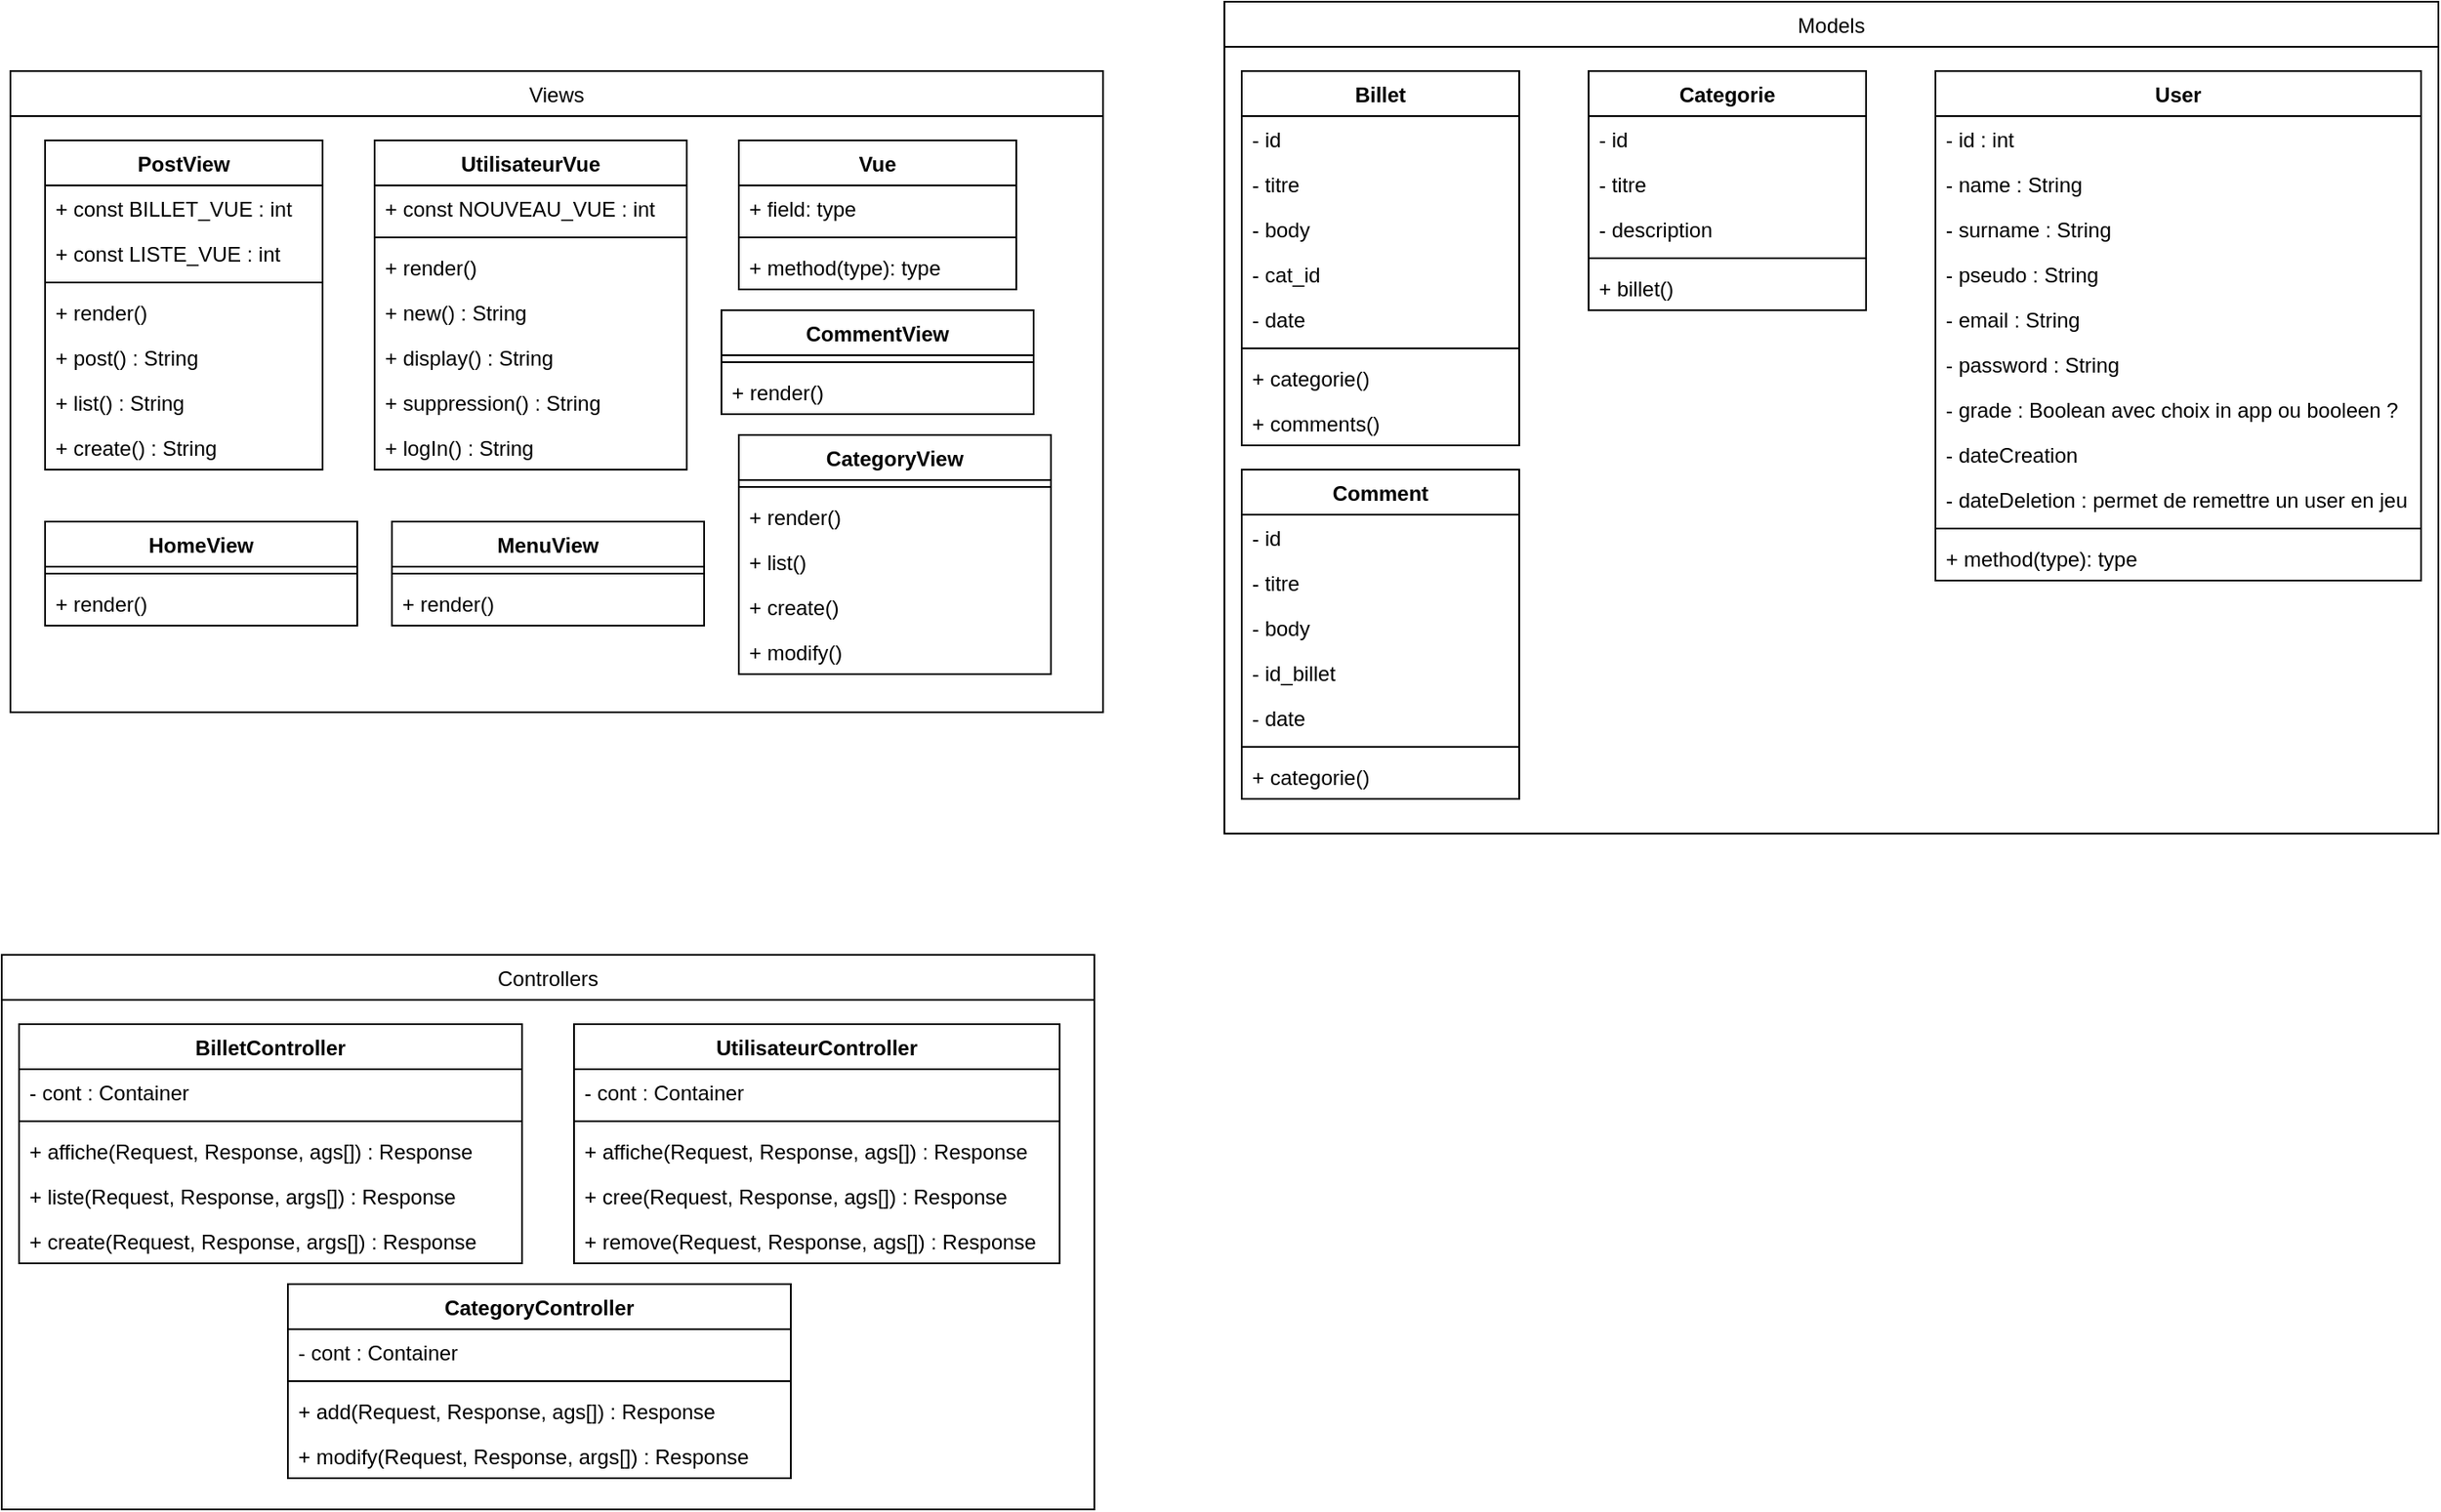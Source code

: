 <mxfile version="14.6.13" type="github">
  <diagram id="C5RBs43oDa-KdzZeNtuy" name="Page-1">
    <mxGraphModel dx="2249" dy="1942" grid="1" gridSize="10" guides="1" tooltips="1" connect="1" arrows="1" fold="1" page="1" pageScale="1" pageWidth="827" pageHeight="1169" math="0" shadow="0">
      <root>
        <mxCell id="WIyWlLk6GJQsqaUBKTNV-0" />
        <mxCell id="WIyWlLk6GJQsqaUBKTNV-1" parent="WIyWlLk6GJQsqaUBKTNV-0" />
        <mxCell id="bHqAFAumtbloEq_wuTNR-73" value="Views" style="swimlane;fontStyle=0;childLayout=stackLayout;horizontal=1;startSize=26;horizontalStack=0;resizeParent=1;resizeParentMax=0;resizeLast=0;collapsible=1;marginBottom=0;rounded=0;" vertex="1" parent="WIyWlLk6GJQsqaUBKTNV-1">
          <mxGeometry x="-320" y="30" width="630" height="370" as="geometry" />
        </mxCell>
        <mxCell id="bHqAFAumtbloEq_wuTNR-0" value="Billet" style="swimlane;fontStyle=1;align=center;verticalAlign=top;childLayout=stackLayout;horizontal=1;startSize=26;horizontalStack=0;resizeParent=1;resizeParentMax=0;resizeLast=0;collapsible=1;marginBottom=0;" vertex="1" parent="WIyWlLk6GJQsqaUBKTNV-1">
          <mxGeometry x="390" y="30" width="160" height="216" as="geometry" />
        </mxCell>
        <mxCell id="bHqAFAumtbloEq_wuTNR-1" value="- id" style="text;strokeColor=none;fillColor=none;align=left;verticalAlign=top;spacingLeft=4;spacingRight=4;overflow=hidden;rotatable=0;points=[[0,0.5],[1,0.5]];portConstraint=eastwest;" vertex="1" parent="bHqAFAumtbloEq_wuTNR-0">
          <mxGeometry y="26" width="160" height="26" as="geometry" />
        </mxCell>
        <mxCell id="bHqAFAumtbloEq_wuTNR-9" value="- titre" style="text;strokeColor=none;fillColor=none;align=left;verticalAlign=top;spacingLeft=4;spacingRight=4;overflow=hidden;rotatable=0;points=[[0,0.5],[1,0.5]];portConstraint=eastwest;" vertex="1" parent="bHqAFAumtbloEq_wuTNR-0">
          <mxGeometry y="52" width="160" height="26" as="geometry" />
        </mxCell>
        <mxCell id="bHqAFAumtbloEq_wuTNR-10" value="- body" style="text;strokeColor=none;fillColor=none;align=left;verticalAlign=top;spacingLeft=4;spacingRight=4;overflow=hidden;rotatable=0;points=[[0,0.5],[1,0.5]];portConstraint=eastwest;" vertex="1" parent="bHqAFAumtbloEq_wuTNR-0">
          <mxGeometry y="78" width="160" height="26" as="geometry" />
        </mxCell>
        <mxCell id="bHqAFAumtbloEq_wuTNR-12" value="- cat_id" style="text;strokeColor=none;fillColor=none;align=left;verticalAlign=top;spacingLeft=4;spacingRight=4;overflow=hidden;rotatable=0;points=[[0,0.5],[1,0.5]];portConstraint=eastwest;" vertex="1" parent="bHqAFAumtbloEq_wuTNR-0">
          <mxGeometry y="104" width="160" height="26" as="geometry" />
        </mxCell>
        <mxCell id="bHqAFAumtbloEq_wuTNR-11" value="- date" style="text;strokeColor=none;fillColor=none;align=left;verticalAlign=top;spacingLeft=4;spacingRight=4;overflow=hidden;rotatable=0;points=[[0,0.5],[1,0.5]];portConstraint=eastwest;" vertex="1" parent="bHqAFAumtbloEq_wuTNR-0">
          <mxGeometry y="130" width="160" height="26" as="geometry" />
        </mxCell>
        <mxCell id="bHqAFAumtbloEq_wuTNR-2" value="" style="line;strokeWidth=1;fillColor=none;align=left;verticalAlign=middle;spacingTop=-1;spacingLeft=3;spacingRight=3;rotatable=0;labelPosition=right;points=[];portConstraint=eastwest;" vertex="1" parent="bHqAFAumtbloEq_wuTNR-0">
          <mxGeometry y="156" width="160" height="8" as="geometry" />
        </mxCell>
        <mxCell id="bHqAFAumtbloEq_wuTNR-3" value="+ categorie()" style="text;strokeColor=none;fillColor=none;align=left;verticalAlign=top;spacingLeft=4;spacingRight=4;overflow=hidden;rotatable=0;points=[[0,0.5],[1,0.5]];portConstraint=eastwest;" vertex="1" parent="bHqAFAumtbloEq_wuTNR-0">
          <mxGeometry y="164" width="160" height="26" as="geometry" />
        </mxCell>
        <mxCell id="bHqAFAumtbloEq_wuTNR-94" value="+ comments()" style="text;strokeColor=none;fillColor=none;align=left;verticalAlign=top;spacingLeft=4;spacingRight=4;overflow=hidden;rotatable=0;points=[[0,0.5],[1,0.5]];portConstraint=eastwest;" vertex="1" parent="bHqAFAumtbloEq_wuTNR-0">
          <mxGeometry y="190" width="160" height="26" as="geometry" />
        </mxCell>
        <mxCell id="bHqAFAumtbloEq_wuTNR-4" value="Categorie" style="swimlane;fontStyle=1;align=center;verticalAlign=top;childLayout=stackLayout;horizontal=1;startSize=26;horizontalStack=0;resizeParent=1;resizeParentMax=0;resizeLast=0;collapsible=1;marginBottom=0;" vertex="1" parent="WIyWlLk6GJQsqaUBKTNV-1">
          <mxGeometry x="590" y="30" width="160" height="138" as="geometry" />
        </mxCell>
        <mxCell id="bHqAFAumtbloEq_wuTNR-5" value="- id" style="text;strokeColor=none;fillColor=none;align=left;verticalAlign=top;spacingLeft=4;spacingRight=4;overflow=hidden;rotatable=0;points=[[0,0.5],[1,0.5]];portConstraint=eastwest;" vertex="1" parent="bHqAFAumtbloEq_wuTNR-4">
          <mxGeometry y="26" width="160" height="26" as="geometry" />
        </mxCell>
        <mxCell id="bHqAFAumtbloEq_wuTNR-13" value="- titre" style="text;strokeColor=none;fillColor=none;align=left;verticalAlign=top;spacingLeft=4;spacingRight=4;overflow=hidden;rotatable=0;points=[[0,0.5],[1,0.5]];portConstraint=eastwest;" vertex="1" parent="bHqAFAumtbloEq_wuTNR-4">
          <mxGeometry y="52" width="160" height="26" as="geometry" />
        </mxCell>
        <mxCell id="bHqAFAumtbloEq_wuTNR-14" value="- description" style="text;strokeColor=none;fillColor=none;align=left;verticalAlign=top;spacingLeft=4;spacingRight=4;overflow=hidden;rotatable=0;points=[[0,0.5],[1,0.5]];portConstraint=eastwest;" vertex="1" parent="bHqAFAumtbloEq_wuTNR-4">
          <mxGeometry y="78" width="160" height="26" as="geometry" />
        </mxCell>
        <mxCell id="bHqAFAumtbloEq_wuTNR-6" value="" style="line;strokeWidth=1;fillColor=none;align=left;verticalAlign=middle;spacingTop=-1;spacingLeft=3;spacingRight=3;rotatable=0;labelPosition=right;points=[];portConstraint=eastwest;" vertex="1" parent="bHqAFAumtbloEq_wuTNR-4">
          <mxGeometry y="104" width="160" height="8" as="geometry" />
        </mxCell>
        <mxCell id="bHqAFAumtbloEq_wuTNR-7" value="+ billet()" style="text;strokeColor=none;fillColor=none;align=left;verticalAlign=top;spacingLeft=4;spacingRight=4;overflow=hidden;rotatable=0;points=[[0,0.5],[1,0.5]];portConstraint=eastwest;" vertex="1" parent="bHqAFAumtbloEq_wuTNR-4">
          <mxGeometry y="112" width="160" height="26" as="geometry" />
        </mxCell>
        <mxCell id="bHqAFAumtbloEq_wuTNR-15" value="BilletController" style="swimlane;fontStyle=1;align=center;verticalAlign=top;childLayout=stackLayout;horizontal=1;startSize=26;horizontalStack=0;resizeParent=1;resizeParentMax=0;resizeLast=0;collapsible=1;marginBottom=0;" vertex="1" parent="WIyWlLk6GJQsqaUBKTNV-1">
          <mxGeometry x="-315" y="580" width="290" height="138" as="geometry" />
        </mxCell>
        <mxCell id="bHqAFAumtbloEq_wuTNR-16" value="- cont : Container" style="text;strokeColor=none;fillColor=none;align=left;verticalAlign=top;spacingLeft=4;spacingRight=4;overflow=hidden;rotatable=0;points=[[0,0.5],[1,0.5]];portConstraint=eastwest;" vertex="1" parent="bHqAFAumtbloEq_wuTNR-15">
          <mxGeometry y="26" width="290" height="26" as="geometry" />
        </mxCell>
        <mxCell id="bHqAFAumtbloEq_wuTNR-17" value="" style="line;strokeWidth=1;fillColor=none;align=left;verticalAlign=middle;spacingTop=-1;spacingLeft=3;spacingRight=3;rotatable=0;labelPosition=right;points=[];portConstraint=eastwest;" vertex="1" parent="bHqAFAumtbloEq_wuTNR-15">
          <mxGeometry y="52" width="290" height="8" as="geometry" />
        </mxCell>
        <mxCell id="bHqAFAumtbloEq_wuTNR-18" value="+ affiche(Request, Response, ags[]) : Response&#xa;" style="text;strokeColor=none;fillColor=none;align=left;verticalAlign=top;spacingLeft=4;spacingRight=4;overflow=hidden;rotatable=0;points=[[0,0.5],[1,0.5]];portConstraint=eastwest;" vertex="1" parent="bHqAFAumtbloEq_wuTNR-15">
          <mxGeometry y="60" width="290" height="26" as="geometry" />
        </mxCell>
        <mxCell id="bHqAFAumtbloEq_wuTNR-23" value="+ liste(Request, Response, args[]) : Response" style="text;strokeColor=none;fillColor=none;align=left;verticalAlign=top;spacingLeft=4;spacingRight=4;overflow=hidden;rotatable=0;points=[[0,0.5],[1,0.5]];portConstraint=eastwest;" vertex="1" parent="bHqAFAumtbloEq_wuTNR-15">
          <mxGeometry y="86" width="290" height="26" as="geometry" />
        </mxCell>
        <mxCell id="bHqAFAumtbloEq_wuTNR-81" value="+ create(Request, Response, args[]) : Response" style="text;strokeColor=none;fillColor=none;align=left;verticalAlign=top;spacingLeft=4;spacingRight=4;overflow=hidden;rotatable=0;points=[[0,0.5],[1,0.5]];portConstraint=eastwest;" vertex="1" parent="bHqAFAumtbloEq_wuTNR-15">
          <mxGeometry y="112" width="290" height="26" as="geometry" />
        </mxCell>
        <mxCell id="bHqAFAumtbloEq_wuTNR-19" value="UtilisateurController" style="swimlane;fontStyle=1;align=center;verticalAlign=top;childLayout=stackLayout;horizontal=1;startSize=26;horizontalStack=0;resizeParent=1;resizeParentMax=0;resizeLast=0;collapsible=1;marginBottom=0;" vertex="1" parent="WIyWlLk6GJQsqaUBKTNV-1">
          <mxGeometry x="5" y="580" width="280" height="138" as="geometry" />
        </mxCell>
        <mxCell id="bHqAFAumtbloEq_wuTNR-20" value="- cont : Container" style="text;strokeColor=none;fillColor=none;align=left;verticalAlign=top;spacingLeft=4;spacingRight=4;overflow=hidden;rotatable=0;points=[[0,0.5],[1,0.5]];portConstraint=eastwest;" vertex="1" parent="bHqAFAumtbloEq_wuTNR-19">
          <mxGeometry y="26" width="280" height="26" as="geometry" />
        </mxCell>
        <mxCell id="bHqAFAumtbloEq_wuTNR-21" value="" style="line;strokeWidth=1;fillColor=none;align=left;verticalAlign=middle;spacingTop=-1;spacingLeft=3;spacingRight=3;rotatable=0;labelPosition=right;points=[];portConstraint=eastwest;" vertex="1" parent="bHqAFAumtbloEq_wuTNR-19">
          <mxGeometry y="52" width="280" height="8" as="geometry" />
        </mxCell>
        <mxCell id="bHqAFAumtbloEq_wuTNR-22" value="+ affiche(Request, Response, ags[]) : Response" style="text;strokeColor=none;fillColor=none;align=left;verticalAlign=top;spacingLeft=4;spacingRight=4;overflow=hidden;rotatable=0;points=[[0,0.5],[1,0.5]];portConstraint=eastwest;" vertex="1" parent="bHqAFAumtbloEq_wuTNR-19">
          <mxGeometry y="60" width="280" height="26" as="geometry" />
        </mxCell>
        <mxCell id="bHqAFAumtbloEq_wuTNR-25" value="+ cree(Request, Response, ags[]) : Response" style="text;strokeColor=none;fillColor=none;align=left;verticalAlign=top;spacingLeft=4;spacingRight=4;overflow=hidden;rotatable=0;points=[[0,0.5],[1,0.5]];portConstraint=eastwest;" vertex="1" parent="bHqAFAumtbloEq_wuTNR-19">
          <mxGeometry y="86" width="280" height="26" as="geometry" />
        </mxCell>
        <mxCell id="bHqAFAumtbloEq_wuTNR-108" value="+ remove(Request, Response, ags[]) : Response" style="text;strokeColor=none;fillColor=none;align=left;verticalAlign=top;spacingLeft=4;spacingRight=4;overflow=hidden;rotatable=0;points=[[0,0.5],[1,0.5]];portConstraint=eastwest;" vertex="1" parent="bHqAFAumtbloEq_wuTNR-19">
          <mxGeometry y="112" width="280" height="26" as="geometry" />
        </mxCell>
        <mxCell id="bHqAFAumtbloEq_wuTNR-26" value="PostView" style="swimlane;fontStyle=1;align=center;verticalAlign=top;childLayout=stackLayout;horizontal=1;startSize=26;horizontalStack=0;resizeParent=1;resizeParentMax=0;resizeLast=0;collapsible=1;marginBottom=0;" vertex="1" parent="WIyWlLk6GJQsqaUBKTNV-1">
          <mxGeometry x="-300" y="70" width="160" height="190" as="geometry" />
        </mxCell>
        <mxCell id="bHqAFAumtbloEq_wuTNR-27" value="+ const BILLET_VUE : int" style="text;strokeColor=none;fillColor=none;align=left;verticalAlign=top;spacingLeft=4;spacingRight=4;overflow=hidden;rotatable=0;points=[[0,0.5],[1,0.5]];portConstraint=eastwest;" vertex="1" parent="bHqAFAumtbloEq_wuTNR-26">
          <mxGeometry y="26" width="160" height="26" as="geometry" />
        </mxCell>
        <mxCell id="bHqAFAumtbloEq_wuTNR-38" value="+ const LISTE_VUE : int" style="text;strokeColor=none;fillColor=none;align=left;verticalAlign=top;spacingLeft=4;spacingRight=4;overflow=hidden;rotatable=0;points=[[0,0.5],[1,0.5]];portConstraint=eastwest;" vertex="1" parent="bHqAFAumtbloEq_wuTNR-26">
          <mxGeometry y="52" width="160" height="26" as="geometry" />
        </mxCell>
        <mxCell id="bHqAFAumtbloEq_wuTNR-28" value="" style="line;strokeWidth=1;fillColor=none;align=left;verticalAlign=middle;spacingTop=-1;spacingLeft=3;spacingRight=3;rotatable=0;labelPosition=right;points=[];portConstraint=eastwest;" vertex="1" parent="bHqAFAumtbloEq_wuTNR-26">
          <mxGeometry y="78" width="160" height="8" as="geometry" />
        </mxCell>
        <mxCell id="bHqAFAumtbloEq_wuTNR-29" value="+ render()" style="text;strokeColor=none;fillColor=none;align=left;verticalAlign=top;spacingLeft=4;spacingRight=4;overflow=hidden;rotatable=0;points=[[0,0.5],[1,0.5]];portConstraint=eastwest;" vertex="1" parent="bHqAFAumtbloEq_wuTNR-26">
          <mxGeometry y="86" width="160" height="26" as="geometry" />
        </mxCell>
        <mxCell id="bHqAFAumtbloEq_wuTNR-39" value="+ post() : String" style="text;strokeColor=none;fillColor=none;align=left;verticalAlign=top;spacingLeft=4;spacingRight=4;overflow=hidden;rotatable=0;points=[[0,0.5],[1,0.5]];portConstraint=eastwest;" vertex="1" parent="bHqAFAumtbloEq_wuTNR-26">
          <mxGeometry y="112" width="160" height="26" as="geometry" />
        </mxCell>
        <mxCell id="bHqAFAumtbloEq_wuTNR-40" value="+ list() : String" style="text;strokeColor=none;fillColor=none;align=left;verticalAlign=top;spacingLeft=4;spacingRight=4;overflow=hidden;rotatable=0;points=[[0,0.5],[1,0.5]];portConstraint=eastwest;" vertex="1" parent="bHqAFAumtbloEq_wuTNR-26">
          <mxGeometry y="138" width="160" height="26" as="geometry" />
        </mxCell>
        <mxCell id="bHqAFAumtbloEq_wuTNR-104" value="+ create() : String" style="text;strokeColor=none;fillColor=none;align=left;verticalAlign=top;spacingLeft=4;spacingRight=4;overflow=hidden;rotatable=0;points=[[0,0.5],[1,0.5]];portConstraint=eastwest;" vertex="1" parent="bHqAFAumtbloEq_wuTNR-26">
          <mxGeometry y="164" width="160" height="26" as="geometry" />
        </mxCell>
        <mxCell id="bHqAFAumtbloEq_wuTNR-30" value="UtilisateurVue" style="swimlane;fontStyle=1;align=center;verticalAlign=top;childLayout=stackLayout;horizontal=1;startSize=26;horizontalStack=0;resizeParent=1;resizeParentMax=0;resizeLast=0;collapsible=1;marginBottom=0;" vertex="1" parent="WIyWlLk6GJQsqaUBKTNV-1">
          <mxGeometry x="-110" y="70" width="180" height="190" as="geometry" />
        </mxCell>
        <mxCell id="bHqAFAumtbloEq_wuTNR-31" value="+ const NOUVEAU_VUE : int" style="text;strokeColor=none;fillColor=none;align=left;verticalAlign=top;spacingLeft=4;spacingRight=4;overflow=hidden;rotatable=0;points=[[0,0.5],[1,0.5]];portConstraint=eastwest;" vertex="1" parent="bHqAFAumtbloEq_wuTNR-30">
          <mxGeometry y="26" width="180" height="26" as="geometry" />
        </mxCell>
        <mxCell id="bHqAFAumtbloEq_wuTNR-32" value="" style="line;strokeWidth=1;fillColor=none;align=left;verticalAlign=middle;spacingTop=-1;spacingLeft=3;spacingRight=3;rotatable=0;labelPosition=right;points=[];portConstraint=eastwest;" vertex="1" parent="bHqAFAumtbloEq_wuTNR-30">
          <mxGeometry y="52" width="180" height="8" as="geometry" />
        </mxCell>
        <mxCell id="bHqAFAumtbloEq_wuTNR-33" value="+ render()" style="text;strokeColor=none;fillColor=none;align=left;verticalAlign=top;spacingLeft=4;spacingRight=4;overflow=hidden;rotatable=0;points=[[0,0.5],[1,0.5]];portConstraint=eastwest;" vertex="1" parent="bHqAFAumtbloEq_wuTNR-30">
          <mxGeometry y="60" width="180" height="26" as="geometry" />
        </mxCell>
        <mxCell id="bHqAFAumtbloEq_wuTNR-41" value="+ new() : String" style="text;strokeColor=none;fillColor=none;align=left;verticalAlign=top;spacingLeft=4;spacingRight=4;overflow=hidden;rotatable=0;points=[[0,0.5],[1,0.5]];portConstraint=eastwest;" vertex="1" parent="bHqAFAumtbloEq_wuTNR-30">
          <mxGeometry y="86" width="180" height="26" as="geometry" />
        </mxCell>
        <mxCell id="bHqAFAumtbloEq_wuTNR-52" value="+ display() : String" style="text;strokeColor=none;fillColor=none;align=left;verticalAlign=top;spacingLeft=4;spacingRight=4;overflow=hidden;rotatable=0;points=[[0,0.5],[1,0.5]];portConstraint=eastwest;" vertex="1" parent="bHqAFAumtbloEq_wuTNR-30">
          <mxGeometry y="112" width="180" height="26" as="geometry" />
        </mxCell>
        <mxCell id="bHqAFAumtbloEq_wuTNR-53" value="+ suppression() : String" style="text;strokeColor=none;fillColor=none;align=left;verticalAlign=top;spacingLeft=4;spacingRight=4;overflow=hidden;rotatable=0;points=[[0,0.5],[1,0.5]];portConstraint=eastwest;" vertex="1" parent="bHqAFAumtbloEq_wuTNR-30">
          <mxGeometry y="138" width="180" height="26" as="geometry" />
        </mxCell>
        <mxCell id="bHqAFAumtbloEq_wuTNR-80" value="+ logIn() : String" style="text;strokeColor=none;fillColor=none;align=left;verticalAlign=top;spacingLeft=4;spacingRight=4;overflow=hidden;rotatable=0;points=[[0,0.5],[1,0.5]];portConstraint=eastwest;" vertex="1" parent="bHqAFAumtbloEq_wuTNR-30">
          <mxGeometry y="164" width="180" height="26" as="geometry" />
        </mxCell>
        <mxCell id="bHqAFAumtbloEq_wuTNR-34" value="Vue" style="swimlane;fontStyle=1;align=center;verticalAlign=top;childLayout=stackLayout;horizontal=1;startSize=26;horizontalStack=0;resizeParent=1;resizeParentMax=0;resizeLast=0;collapsible=1;marginBottom=0;" vertex="1" parent="WIyWlLk6GJQsqaUBKTNV-1">
          <mxGeometry x="100" y="70" width="160" height="86" as="geometry" />
        </mxCell>
        <mxCell id="bHqAFAumtbloEq_wuTNR-35" value="+ field: type" style="text;strokeColor=none;fillColor=none;align=left;verticalAlign=top;spacingLeft=4;spacingRight=4;overflow=hidden;rotatable=0;points=[[0,0.5],[1,0.5]];portConstraint=eastwest;" vertex="1" parent="bHqAFAumtbloEq_wuTNR-34">
          <mxGeometry y="26" width="160" height="26" as="geometry" />
        </mxCell>
        <mxCell id="bHqAFAumtbloEq_wuTNR-36" value="" style="line;strokeWidth=1;fillColor=none;align=left;verticalAlign=middle;spacingTop=-1;spacingLeft=3;spacingRight=3;rotatable=0;labelPosition=right;points=[];portConstraint=eastwest;" vertex="1" parent="bHqAFAumtbloEq_wuTNR-34">
          <mxGeometry y="52" width="160" height="8" as="geometry" />
        </mxCell>
        <mxCell id="bHqAFAumtbloEq_wuTNR-37" value="+ method(type): type" style="text;strokeColor=none;fillColor=none;align=left;verticalAlign=top;spacingLeft=4;spacingRight=4;overflow=hidden;rotatable=0;points=[[0,0.5],[1,0.5]];portConstraint=eastwest;" vertex="1" parent="bHqAFAumtbloEq_wuTNR-34">
          <mxGeometry y="60" width="160" height="26" as="geometry" />
        </mxCell>
        <mxCell id="bHqAFAumtbloEq_wuTNR-42" value="User" style="swimlane;fontStyle=1;align=center;verticalAlign=top;childLayout=stackLayout;horizontal=1;startSize=26;horizontalStack=0;resizeParent=1;resizeParentMax=0;resizeLast=0;collapsible=1;marginBottom=0;" vertex="1" parent="WIyWlLk6GJQsqaUBKTNV-1">
          <mxGeometry x="790" y="30" width="280" height="294" as="geometry" />
        </mxCell>
        <mxCell id="bHqAFAumtbloEq_wuTNR-43" value="- id : int" style="text;strokeColor=none;fillColor=none;align=left;verticalAlign=top;spacingLeft=4;spacingRight=4;overflow=hidden;rotatable=0;points=[[0,0.5],[1,0.5]];portConstraint=eastwest;" vertex="1" parent="bHqAFAumtbloEq_wuTNR-42">
          <mxGeometry y="26" width="280" height="26" as="geometry" />
        </mxCell>
        <mxCell id="bHqAFAumtbloEq_wuTNR-46" value="- name : String" style="text;strokeColor=none;fillColor=none;align=left;verticalAlign=top;spacingLeft=4;spacingRight=4;overflow=hidden;rotatable=0;points=[[0,0.5],[1,0.5]];portConstraint=eastwest;" vertex="1" parent="bHqAFAumtbloEq_wuTNR-42">
          <mxGeometry y="52" width="280" height="26" as="geometry" />
        </mxCell>
        <mxCell id="bHqAFAumtbloEq_wuTNR-47" value="- surname : String" style="text;strokeColor=none;fillColor=none;align=left;verticalAlign=top;spacingLeft=4;spacingRight=4;overflow=hidden;rotatable=0;points=[[0,0.5],[1,0.5]];portConstraint=eastwest;" vertex="1" parent="bHqAFAumtbloEq_wuTNR-42">
          <mxGeometry y="78" width="280" height="26" as="geometry" />
        </mxCell>
        <mxCell id="bHqAFAumtbloEq_wuTNR-79" value="- pseudo : String" style="text;strokeColor=none;fillColor=none;align=left;verticalAlign=top;spacingLeft=4;spacingRight=4;overflow=hidden;rotatable=0;points=[[0,0.5],[1,0.5]];portConstraint=eastwest;" vertex="1" parent="bHqAFAumtbloEq_wuTNR-42">
          <mxGeometry y="104" width="280" height="26" as="geometry" />
        </mxCell>
        <mxCell id="bHqAFAumtbloEq_wuTNR-48" value="- email : String" style="text;strokeColor=none;fillColor=none;align=left;verticalAlign=top;spacingLeft=4;spacingRight=4;overflow=hidden;rotatable=0;points=[[0,0.5],[1,0.5]];portConstraint=eastwest;" vertex="1" parent="bHqAFAumtbloEq_wuTNR-42">
          <mxGeometry y="130" width="280" height="26" as="geometry" />
        </mxCell>
        <mxCell id="bHqAFAumtbloEq_wuTNR-49" value="- password : String" style="text;strokeColor=none;fillColor=none;align=left;verticalAlign=top;spacingLeft=4;spacingRight=4;overflow=hidden;rotatable=0;points=[[0,0.5],[1,0.5]];portConstraint=eastwest;" vertex="1" parent="bHqAFAumtbloEq_wuTNR-42">
          <mxGeometry y="156" width="280" height="26" as="geometry" />
        </mxCell>
        <mxCell id="bHqAFAumtbloEq_wuTNR-51" value="- grade : Boolean avec choix in app ou booleen ?" style="text;strokeColor=none;fillColor=none;align=left;verticalAlign=top;spacingLeft=4;spacingRight=4;overflow=hidden;rotatable=0;points=[[0,0.5],[1,0.5]];portConstraint=eastwest;" vertex="1" parent="bHqAFAumtbloEq_wuTNR-42">
          <mxGeometry y="182" width="280" height="26" as="geometry" />
        </mxCell>
        <mxCell id="bHqAFAumtbloEq_wuTNR-50" value="- dateCreation" style="text;strokeColor=none;fillColor=none;align=left;verticalAlign=top;spacingLeft=4;spacingRight=4;overflow=hidden;rotatable=0;points=[[0,0.5],[1,0.5]];portConstraint=eastwest;" vertex="1" parent="bHqAFAumtbloEq_wuTNR-42">
          <mxGeometry y="208" width="280" height="26" as="geometry" />
        </mxCell>
        <mxCell id="bHqAFAumtbloEq_wuTNR-109" value="- dateDeletion : permet de remettre un user en jeu et de savoir s&#39;il est radié" style="text;strokeColor=none;fillColor=none;align=left;verticalAlign=top;spacingLeft=4;spacingRight=4;overflow=hidden;rotatable=0;points=[[0,0.5],[1,0.5]];portConstraint=eastwest;" vertex="1" parent="bHqAFAumtbloEq_wuTNR-42">
          <mxGeometry y="234" width="280" height="26" as="geometry" />
        </mxCell>
        <mxCell id="bHqAFAumtbloEq_wuTNR-44" value="" style="line;strokeWidth=1;fillColor=none;align=left;verticalAlign=middle;spacingTop=-1;spacingLeft=3;spacingRight=3;rotatable=0;labelPosition=right;points=[];portConstraint=eastwest;" vertex="1" parent="bHqAFAumtbloEq_wuTNR-42">
          <mxGeometry y="260" width="280" height="8" as="geometry" />
        </mxCell>
        <mxCell id="bHqAFAumtbloEq_wuTNR-45" value="+ method(type): type" style="text;strokeColor=none;fillColor=none;align=left;verticalAlign=top;spacingLeft=4;spacingRight=4;overflow=hidden;rotatable=0;points=[[0,0.5],[1,0.5]];portConstraint=eastwest;" vertex="1" parent="bHqAFAumtbloEq_wuTNR-42">
          <mxGeometry y="268" width="280" height="26" as="geometry" />
        </mxCell>
        <mxCell id="bHqAFAumtbloEq_wuTNR-54" value="HomeView" style="swimlane;fontStyle=1;align=center;verticalAlign=top;childLayout=stackLayout;horizontal=1;startSize=26;horizontalStack=0;resizeParent=1;resizeParentMax=0;resizeLast=0;collapsible=1;marginBottom=0;" vertex="1" parent="WIyWlLk6GJQsqaUBKTNV-1">
          <mxGeometry x="-300" y="290" width="180" height="60" as="geometry" />
        </mxCell>
        <mxCell id="bHqAFAumtbloEq_wuTNR-56" value="" style="line;strokeWidth=1;fillColor=none;align=left;verticalAlign=middle;spacingTop=-1;spacingLeft=3;spacingRight=3;rotatable=0;labelPosition=right;points=[];portConstraint=eastwest;" vertex="1" parent="bHqAFAumtbloEq_wuTNR-54">
          <mxGeometry y="26" width="180" height="8" as="geometry" />
        </mxCell>
        <mxCell id="bHqAFAumtbloEq_wuTNR-57" value="+ render()" style="text;strokeColor=none;fillColor=none;align=left;verticalAlign=top;spacingLeft=4;spacingRight=4;overflow=hidden;rotatable=0;points=[[0,0.5],[1,0.5]];portConstraint=eastwest;" vertex="1" parent="bHqAFAumtbloEq_wuTNR-54">
          <mxGeometry y="34" width="180" height="26" as="geometry" />
        </mxCell>
        <mxCell id="bHqAFAumtbloEq_wuTNR-61" value="MenuView" style="swimlane;fontStyle=1;align=center;verticalAlign=top;childLayout=stackLayout;horizontal=1;startSize=26;horizontalStack=0;resizeParent=1;resizeParentMax=0;resizeLast=0;collapsible=1;marginBottom=0;" vertex="1" parent="WIyWlLk6GJQsqaUBKTNV-1">
          <mxGeometry x="-100" y="290" width="180" height="60" as="geometry" />
        </mxCell>
        <mxCell id="bHqAFAumtbloEq_wuTNR-62" value="" style="line;strokeWidth=1;fillColor=none;align=left;verticalAlign=middle;spacingTop=-1;spacingLeft=3;spacingRight=3;rotatable=0;labelPosition=right;points=[];portConstraint=eastwest;" vertex="1" parent="bHqAFAumtbloEq_wuTNR-61">
          <mxGeometry y="26" width="180" height="8" as="geometry" />
        </mxCell>
        <mxCell id="bHqAFAumtbloEq_wuTNR-63" value="+ render()" style="text;strokeColor=none;fillColor=none;align=left;verticalAlign=top;spacingLeft=4;spacingRight=4;overflow=hidden;rotatable=0;points=[[0,0.5],[1,0.5]];portConstraint=eastwest;" vertex="1" parent="bHqAFAumtbloEq_wuTNR-61">
          <mxGeometry y="34" width="180" height="26" as="geometry" />
        </mxCell>
        <mxCell id="bHqAFAumtbloEq_wuTNR-77" value="Controllers" style="swimlane;fontStyle=0;childLayout=stackLayout;horizontal=1;startSize=26;horizontalStack=0;resizeParent=1;resizeParentMax=0;resizeLast=0;collapsible=1;marginBottom=0;rounded=0;" vertex="1" parent="WIyWlLk6GJQsqaUBKTNV-1">
          <mxGeometry x="-325" y="540" width="630" height="320" as="geometry" />
        </mxCell>
        <mxCell id="bHqAFAumtbloEq_wuTNR-78" value="Models" style="swimlane;fontStyle=0;childLayout=stackLayout;horizontal=1;startSize=26;horizontalStack=0;resizeParent=1;resizeParentMax=0;resizeLast=0;collapsible=1;marginBottom=0;rounded=0;" vertex="1" parent="WIyWlLk6GJQsqaUBKTNV-1">
          <mxGeometry x="380" y="-10" width="700" height="480" as="geometry" />
        </mxCell>
        <mxCell id="bHqAFAumtbloEq_wuTNR-82" value="CategoryView" style="swimlane;fontStyle=1;align=center;verticalAlign=top;childLayout=stackLayout;horizontal=1;startSize=26;horizontalStack=0;resizeParent=1;resizeParentMax=0;resizeLast=0;collapsible=1;marginBottom=0;" vertex="1" parent="WIyWlLk6GJQsqaUBKTNV-1">
          <mxGeometry x="100" y="240" width="180" height="138" as="geometry" />
        </mxCell>
        <mxCell id="bHqAFAumtbloEq_wuTNR-83" value="" style="line;strokeWidth=1;fillColor=none;align=left;verticalAlign=middle;spacingTop=-1;spacingLeft=3;spacingRight=3;rotatable=0;labelPosition=right;points=[];portConstraint=eastwest;" vertex="1" parent="bHqAFAumtbloEq_wuTNR-82">
          <mxGeometry y="26" width="180" height="8" as="geometry" />
        </mxCell>
        <mxCell id="bHqAFAumtbloEq_wuTNR-84" value="+ render()" style="text;strokeColor=none;fillColor=none;align=left;verticalAlign=top;spacingLeft=4;spacingRight=4;overflow=hidden;rotatable=0;points=[[0,0.5],[1,0.5]];portConstraint=eastwest;" vertex="1" parent="bHqAFAumtbloEq_wuTNR-82">
          <mxGeometry y="34" width="180" height="26" as="geometry" />
        </mxCell>
        <mxCell id="bHqAFAumtbloEq_wuTNR-105" value="+ list()" style="text;strokeColor=none;fillColor=none;align=left;verticalAlign=top;spacingLeft=4;spacingRight=4;overflow=hidden;rotatable=0;points=[[0,0.5],[1,0.5]];portConstraint=eastwest;" vertex="1" parent="bHqAFAumtbloEq_wuTNR-82">
          <mxGeometry y="60" width="180" height="26" as="geometry" />
        </mxCell>
        <mxCell id="bHqAFAumtbloEq_wuTNR-106" value="+ create()" style="text;strokeColor=none;fillColor=none;align=left;verticalAlign=top;spacingLeft=4;spacingRight=4;overflow=hidden;rotatable=0;points=[[0,0.5],[1,0.5]];portConstraint=eastwest;" vertex="1" parent="bHqAFAumtbloEq_wuTNR-82">
          <mxGeometry y="86" width="180" height="26" as="geometry" />
        </mxCell>
        <mxCell id="bHqAFAumtbloEq_wuTNR-107" value="+ modify()" style="text;strokeColor=none;fillColor=none;align=left;verticalAlign=top;spacingLeft=4;spacingRight=4;overflow=hidden;rotatable=0;points=[[0,0.5],[1,0.5]];portConstraint=eastwest;" vertex="1" parent="bHqAFAumtbloEq_wuTNR-82">
          <mxGeometry y="112" width="180" height="26" as="geometry" />
        </mxCell>
        <mxCell id="bHqAFAumtbloEq_wuTNR-85" value="Comment" style="swimlane;fontStyle=1;align=center;verticalAlign=top;childLayout=stackLayout;horizontal=1;startSize=26;horizontalStack=0;resizeParent=1;resizeParentMax=0;resizeLast=0;collapsible=1;marginBottom=0;" vertex="1" parent="WIyWlLk6GJQsqaUBKTNV-1">
          <mxGeometry x="390" y="260" width="160" height="190" as="geometry" />
        </mxCell>
        <mxCell id="bHqAFAumtbloEq_wuTNR-86" value="- id" style="text;strokeColor=none;fillColor=none;align=left;verticalAlign=top;spacingLeft=4;spacingRight=4;overflow=hidden;rotatable=0;points=[[0,0.5],[1,0.5]];portConstraint=eastwest;" vertex="1" parent="bHqAFAumtbloEq_wuTNR-85">
          <mxGeometry y="26" width="160" height="26" as="geometry" />
        </mxCell>
        <mxCell id="bHqAFAumtbloEq_wuTNR-87" value="- titre" style="text;strokeColor=none;fillColor=none;align=left;verticalAlign=top;spacingLeft=4;spacingRight=4;overflow=hidden;rotatable=0;points=[[0,0.5],[1,0.5]];portConstraint=eastwest;" vertex="1" parent="bHqAFAumtbloEq_wuTNR-85">
          <mxGeometry y="52" width="160" height="26" as="geometry" />
        </mxCell>
        <mxCell id="bHqAFAumtbloEq_wuTNR-88" value="- body" style="text;strokeColor=none;fillColor=none;align=left;verticalAlign=top;spacingLeft=4;spacingRight=4;overflow=hidden;rotatable=0;points=[[0,0.5],[1,0.5]];portConstraint=eastwest;" vertex="1" parent="bHqAFAumtbloEq_wuTNR-85">
          <mxGeometry y="78" width="160" height="26" as="geometry" />
        </mxCell>
        <mxCell id="bHqAFAumtbloEq_wuTNR-93" value="- id_billet" style="text;strokeColor=none;fillColor=none;align=left;verticalAlign=top;spacingLeft=4;spacingRight=4;overflow=hidden;rotatable=0;points=[[0,0.5],[1,0.5]];portConstraint=eastwest;" vertex="1" parent="bHqAFAumtbloEq_wuTNR-85">
          <mxGeometry y="104" width="160" height="26" as="geometry" />
        </mxCell>
        <mxCell id="bHqAFAumtbloEq_wuTNR-90" value="- date" style="text;strokeColor=none;fillColor=none;align=left;verticalAlign=top;spacingLeft=4;spacingRight=4;overflow=hidden;rotatable=0;points=[[0,0.5],[1,0.5]];portConstraint=eastwest;" vertex="1" parent="bHqAFAumtbloEq_wuTNR-85">
          <mxGeometry y="130" width="160" height="26" as="geometry" />
        </mxCell>
        <mxCell id="bHqAFAumtbloEq_wuTNR-91" value="" style="line;strokeWidth=1;fillColor=none;align=left;verticalAlign=middle;spacingTop=-1;spacingLeft=3;spacingRight=3;rotatable=0;labelPosition=right;points=[];portConstraint=eastwest;" vertex="1" parent="bHqAFAumtbloEq_wuTNR-85">
          <mxGeometry y="156" width="160" height="8" as="geometry" />
        </mxCell>
        <mxCell id="bHqAFAumtbloEq_wuTNR-92" value="+ categorie()" style="text;strokeColor=none;fillColor=none;align=left;verticalAlign=top;spacingLeft=4;spacingRight=4;overflow=hidden;rotatable=0;points=[[0,0.5],[1,0.5]];portConstraint=eastwest;" vertex="1" parent="bHqAFAumtbloEq_wuTNR-85">
          <mxGeometry y="164" width="160" height="26" as="geometry" />
        </mxCell>
        <mxCell id="bHqAFAumtbloEq_wuTNR-95" value="CategoryController" style="swimlane;fontStyle=1;align=center;verticalAlign=top;childLayout=stackLayout;horizontal=1;startSize=26;horizontalStack=0;resizeParent=1;resizeParentMax=0;resizeLast=0;collapsible=1;marginBottom=0;" vertex="1" parent="WIyWlLk6GJQsqaUBKTNV-1">
          <mxGeometry x="-160" y="730" width="290" height="112" as="geometry" />
        </mxCell>
        <mxCell id="bHqAFAumtbloEq_wuTNR-96" value="- cont : Container" style="text;strokeColor=none;fillColor=none;align=left;verticalAlign=top;spacingLeft=4;spacingRight=4;overflow=hidden;rotatable=0;points=[[0,0.5],[1,0.5]];portConstraint=eastwest;" vertex="1" parent="bHqAFAumtbloEq_wuTNR-95">
          <mxGeometry y="26" width="290" height="26" as="geometry" />
        </mxCell>
        <mxCell id="bHqAFAumtbloEq_wuTNR-97" value="" style="line;strokeWidth=1;fillColor=none;align=left;verticalAlign=middle;spacingTop=-1;spacingLeft=3;spacingRight=3;rotatable=0;labelPosition=right;points=[];portConstraint=eastwest;" vertex="1" parent="bHqAFAumtbloEq_wuTNR-95">
          <mxGeometry y="52" width="290" height="8" as="geometry" />
        </mxCell>
        <mxCell id="bHqAFAumtbloEq_wuTNR-98" value="+ add(Request, Response, ags[]) : Response&#xa;" style="text;strokeColor=none;fillColor=none;align=left;verticalAlign=top;spacingLeft=4;spacingRight=4;overflow=hidden;rotatable=0;points=[[0,0.5],[1,0.5]];portConstraint=eastwest;" vertex="1" parent="bHqAFAumtbloEq_wuTNR-95">
          <mxGeometry y="60" width="290" height="26" as="geometry" />
        </mxCell>
        <mxCell id="bHqAFAumtbloEq_wuTNR-99" value="+ modify(Request, Response, args[]) : Response" style="text;strokeColor=none;fillColor=none;align=left;verticalAlign=top;spacingLeft=4;spacingRight=4;overflow=hidden;rotatable=0;points=[[0,0.5],[1,0.5]];portConstraint=eastwest;" vertex="1" parent="bHqAFAumtbloEq_wuTNR-95">
          <mxGeometry y="86" width="290" height="26" as="geometry" />
        </mxCell>
        <mxCell id="bHqAFAumtbloEq_wuTNR-101" value="CommentView" style="swimlane;fontStyle=1;align=center;verticalAlign=top;childLayout=stackLayout;horizontal=1;startSize=26;horizontalStack=0;resizeParent=1;resizeParentMax=0;resizeLast=0;collapsible=1;marginBottom=0;" vertex="1" parent="WIyWlLk6GJQsqaUBKTNV-1">
          <mxGeometry x="90" y="168" width="180" height="60" as="geometry" />
        </mxCell>
        <mxCell id="bHqAFAumtbloEq_wuTNR-102" value="" style="line;strokeWidth=1;fillColor=none;align=left;verticalAlign=middle;spacingTop=-1;spacingLeft=3;spacingRight=3;rotatable=0;labelPosition=right;points=[];portConstraint=eastwest;" vertex="1" parent="bHqAFAumtbloEq_wuTNR-101">
          <mxGeometry y="26" width="180" height="8" as="geometry" />
        </mxCell>
        <mxCell id="bHqAFAumtbloEq_wuTNR-103" value="+ render()" style="text;strokeColor=none;fillColor=none;align=left;verticalAlign=top;spacingLeft=4;spacingRight=4;overflow=hidden;rotatable=0;points=[[0,0.5],[1,0.5]];portConstraint=eastwest;" vertex="1" parent="bHqAFAumtbloEq_wuTNR-101">
          <mxGeometry y="34" width="180" height="26" as="geometry" />
        </mxCell>
      </root>
    </mxGraphModel>
  </diagram>
</mxfile>
